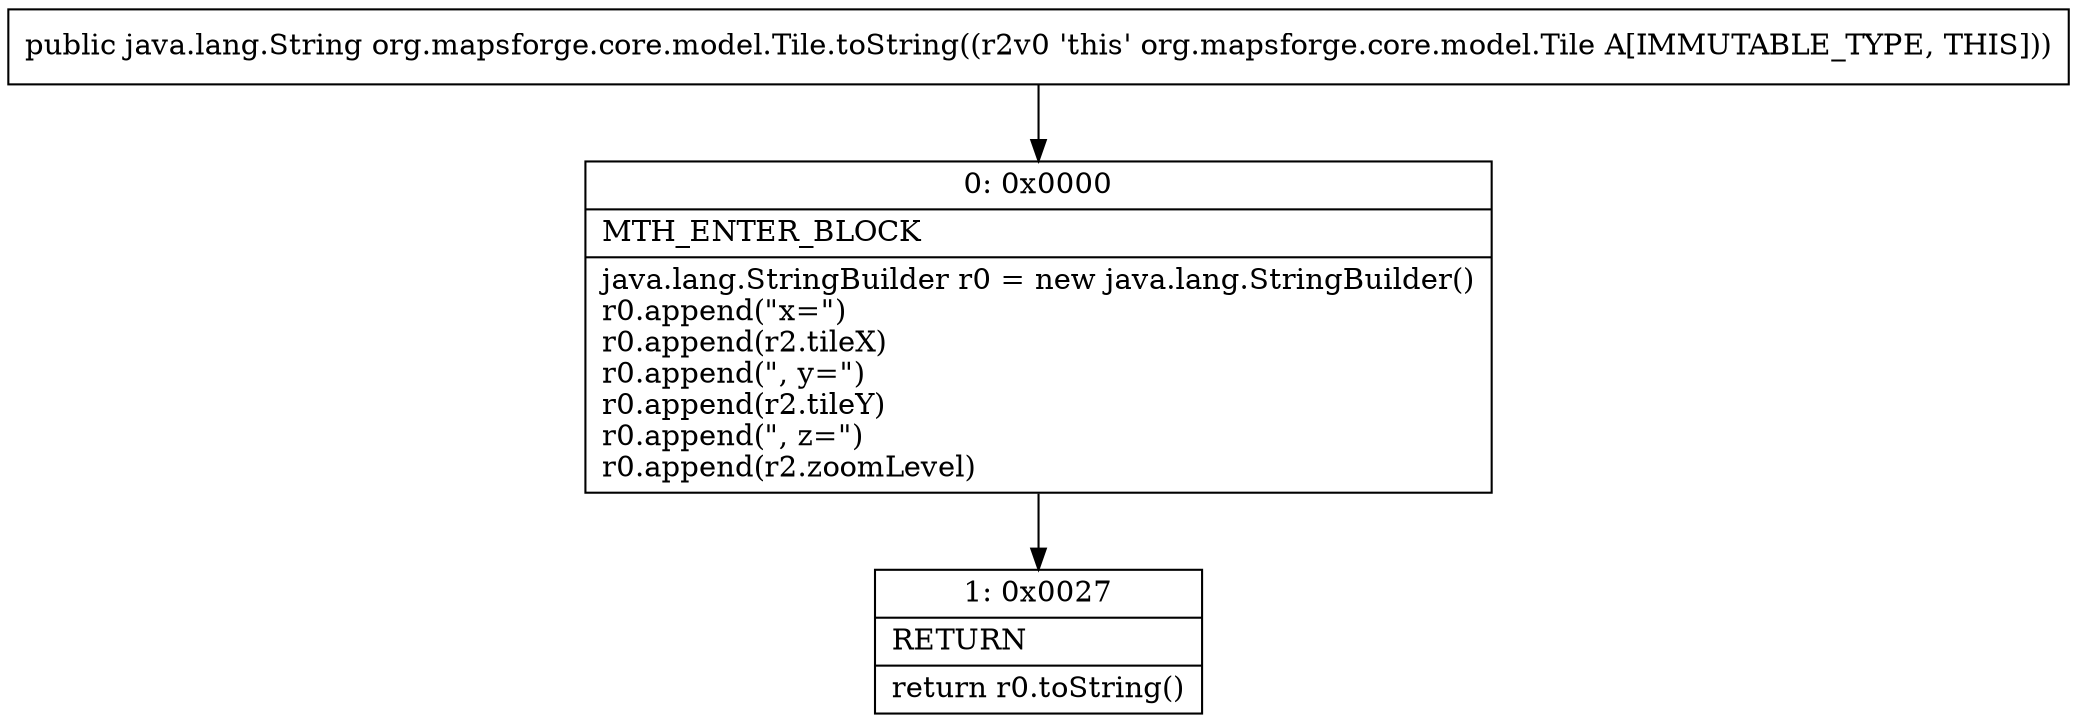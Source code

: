 digraph "CFG fororg.mapsforge.core.model.Tile.toString()Ljava\/lang\/String;" {
Node_0 [shape=record,label="{0\:\ 0x0000|MTH_ENTER_BLOCK\l|java.lang.StringBuilder r0 = new java.lang.StringBuilder()\lr0.append(\"x=\")\lr0.append(r2.tileX)\lr0.append(\", y=\")\lr0.append(r2.tileY)\lr0.append(\", z=\")\lr0.append(r2.zoomLevel)\l}"];
Node_1 [shape=record,label="{1\:\ 0x0027|RETURN\l|return r0.toString()\l}"];
MethodNode[shape=record,label="{public java.lang.String org.mapsforge.core.model.Tile.toString((r2v0 'this' org.mapsforge.core.model.Tile A[IMMUTABLE_TYPE, THIS])) }"];
MethodNode -> Node_0;
Node_0 -> Node_1;
}

